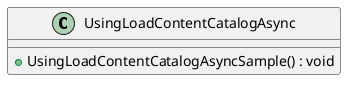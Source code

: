 @startuml
class UsingLoadContentCatalogAsync {
    + UsingLoadContentCatalogAsyncSample() : void
}
@enduml
